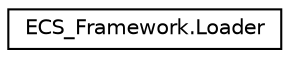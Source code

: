 digraph "Graphical Class Hierarchy"
{
 // LATEX_PDF_SIZE
  edge [fontname="Helvetica",fontsize="10",labelfontname="Helvetica",labelfontsize="10"];
  node [fontname="Helvetica",fontsize="10",shape=record];
  rankdir="LR";
  Node0 [label="ECS_Framework.Loader",height=0.2,width=0.4,color="black", fillcolor="white", style="filled",URL="$classECS__Framework_1_1Loader.html",tooltip="Handles loading and retrieval of game assets, including textures, tile maps, and music."];
}
